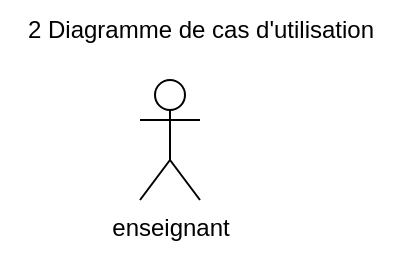 <mxfile version="24.2.3" type="github">
  <diagram name="Page-1" id="r1wThmXf7OmxA-zegNH7">
    <mxGraphModel dx="1274" dy="650" grid="1" gridSize="10" guides="1" tooltips="1" connect="1" arrows="1" fold="1" page="1" pageScale="1" pageWidth="827" pageHeight="1169" math="0" shadow="0">
      <root>
        <mxCell id="0" />
        <mxCell id="1" parent="0" />
        <mxCell id="MVSJn5GeIBWJByS9rbYB-1" value="&lt;div&gt;enseignant&lt;/div&gt;&lt;div&gt;&lt;br&gt;&lt;/div&gt;" style="shape=umlActor;verticalLabelPosition=bottom;verticalAlign=top;html=1;" vertex="1" parent="1">
          <mxGeometry x="70" y="40" width="30" height="60" as="geometry" />
        </mxCell>
        <mxCell id="MVSJn5GeIBWJByS9rbYB-4" value="2 Diagramme de cas d&#39;utilisation" style="text;html=1;align=center;verticalAlign=middle;resizable=0;points=[];autosize=1;strokeColor=none;fillColor=none;" vertex="1" parent="1">
          <mxGeometry width="200" height="30" as="geometry" />
        </mxCell>
      </root>
    </mxGraphModel>
  </diagram>
</mxfile>
